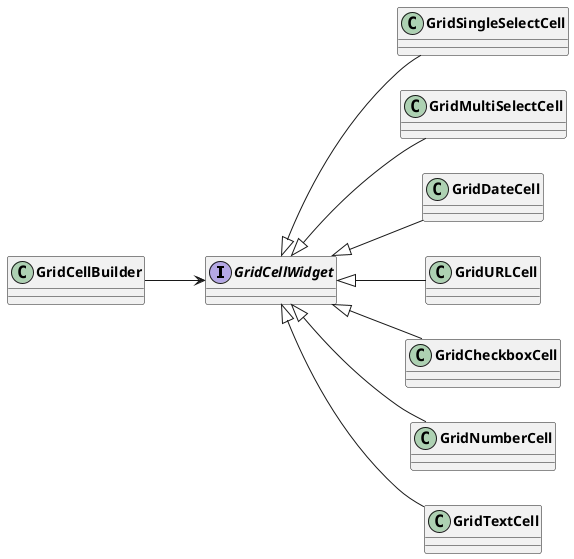 


@startuml Grid Cell Builder
skinparam classFontStyle Bold
skinparam ActivityBackgroundColor Silver
skinparam ActivityBorderColor DimGray
left to right direction

interface GridCellWidget
GridCellBuilder --> GridCellWidget

GridSingleSelectCell -u-|> GridCellWidget
GridMultiSelectCell -u-|> GridCellWidget
GridDateCell -u-|> GridCellWidget
GridURLCell -u-|> GridCellWidget
GridCheckboxCell -u-|> GridCellWidget
GridNumberCell -u-|> GridCellWidget
GridTextCell -u-|> GridCellWidget

@enduml


@startuml Grid Selection Cell Edit
skinparam classFontStyle Bold
skinparam ActivityBackgroundColor Silver
skinparam ActivityBorderColor DimGray
left to right direction

class SelectOptionService
class SelectOptionCellEditorBloc

GridSingleSelectCell --> SelectOptionCellEditor
SelectOptionCellEditor --> SelectOptionCellEditorBloc

SelectOptionCellEditorBloc --> SelectOptionService
SelectOptionCellEditorBloc --> GridSelectOptionCellController



@enduml


@startuml Grid Cell Controller
skinparam classFontStyle Bold
skinparam ActivityBackgroundColor Silver
skinparam ActivityBorderColor DimGray
left to right direction

interface IGridCellDataPersistence
interface IGridCellController
interface IGridCellDataParser
interface TypeOptionDataParser

IGridCellController --> GridCellIdentifier
IGridCellController --> CellListener
IGridCellController --> TypeOptionDataParser

'Data loader
IGridCellController --> GridCellDataLoader
GridCellDataLoader --> IGridCellDataParser
GridCellDataLoader --> CellService

'Data parser
StringCellDataParser -u-|> IGridCellDataParser
DateCellDataParser -u-|> IGridCellDataParser
SelectOptionCellDataParser -u-|> IGridCellDataParser
URLCellDataParser -u-|> IGridCellDataParser

'Cache
IGridCellController --> GridCellCache


'Persistence
IGridCellController --> IGridCellDataPersistence
DateCellDataPersistence -u-|> IGridCellDataPersistence
CellDataPersistence -u-|> IGridCellDataPersistence

DateCellDataPersistence --> CellService
CellDataPersistence --> CellService

'Field
IGridCellController --> GridCellFieldNotifier

@enduml

